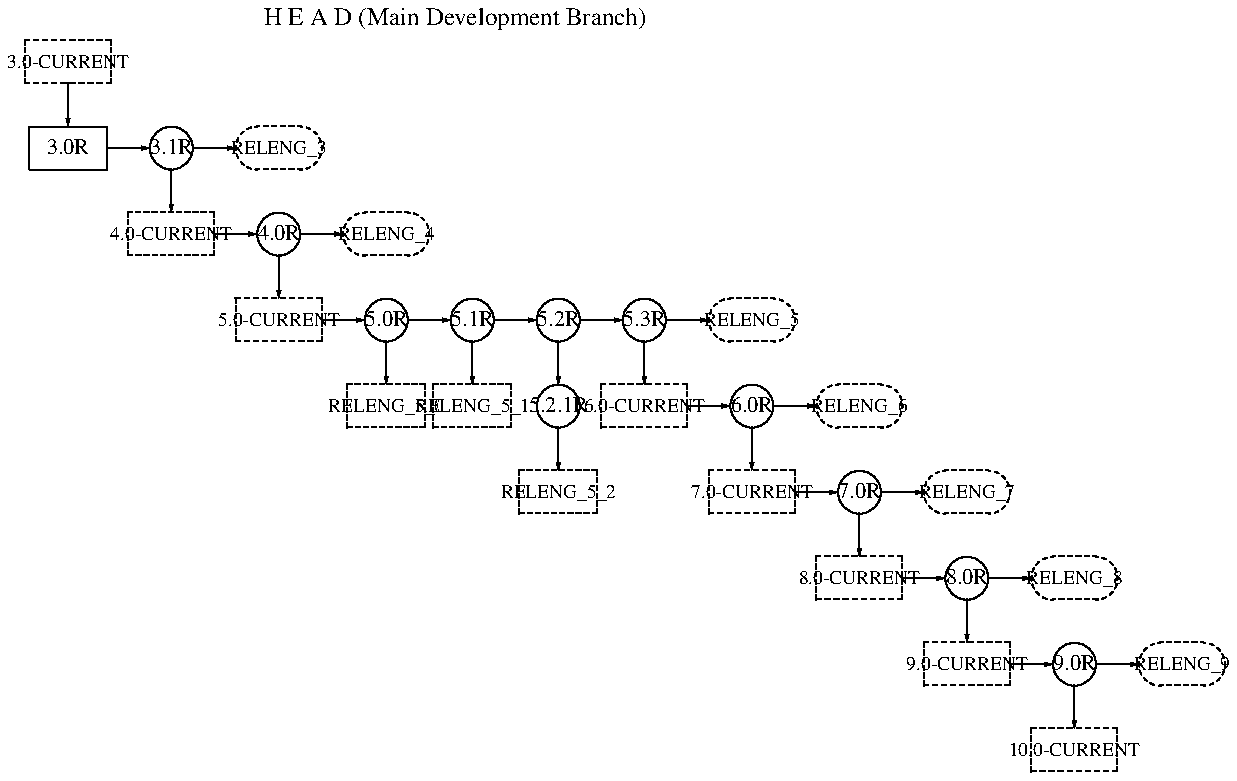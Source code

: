 .\" -*- nroff -*-
.\" $FreeBSD: head/share/images/articles/releng/branches-head.pic 38826 2012-05-17 19:12:14Z hrs $

.PS 6

HEAD_3:
	box width 1.0 "\s-33.0-CURRENT\s+3" dashed
	move right 4
	move up .5
	"\s-1H E A D (Main Development Branch)\s+1"

	line -> down from HEAD_3.s
RELENG_3_0_0_RELEASE:
	box width .9 "\s-23.0R\s+2"

	line -> right from RELENG_3_0_0_RELEASE.e
RELENG_3_1_0_RELEASE:
	ellipse width .5 "\s-23.1R\s+2"

	line -> right from RELENG_3_1_0_RELEASE.e
RELENG_3:
	box width 1.0 "\s-3RELENG_3\s+3" dashed rad 45

	line -> down from RELENG_3_1_0_RELEASE.s
HEAD_4:
	box width 1.0 "\s-34.0-CURRENT\s+3" dashed

	line -> right from HEAD_4.e
RELENG_4_0_0_RELEASE:
	ellipse width .5 "\s-24.0R\s+2"

	line -> right from RELENG_4_0_0_RELEASE.e
RELENG_4:
	box width 1.0 "\s-3RELENG_4\s+3" dashed rad 45

	line -> down from RELENG_4_0_0_RELEASE.s
HEAD_5:
	box width 1.0 "\s-35.0-CURRENT\s+3" dashed

	line -> right from HEAD_5.e
RELENG_5_0_0_RELEASE:
	ellipse width .5 "\s-25.0R\s+2"

	line -> down from RELENG_5_0_0_RELEASE.s
RELENG_5_0:
	box width .9 "\s-3RELENG_5_0\s+3" dashed

	line -> right from RELENG_5_0_0_RELEASE.e
RELENG_5_1_0_RELEASE:
	ellipse width .5 "\s-25.1R\s+2"

	line -> down from RELENG_5_1_0_RELEASE.s
RELENG_5_1:
	box width .9 "\s-3RELENG_5_1\s+3" dashed

	line -> right from RELENG_5_1_0_RELEASE.e
RELENG_5_2_0_RELEASE:
	ellipse width .5 "\s-25.2R\s+2"

	line -> down from RELENG_5_2_0_RELEASE.s
RELENG_5_2_1_RELEASE:
	ellipse width .5 "\s-25.2.1R\s+2"

	line -> down from RELENG_5_2_1_RELEASE.s
RELENG_5_2:
	box width .9 "\s-3RELENG_5_2\s+3" dashed

	line -> right from RELENG_5_2_0_RELEASE.e
RELENG_5_3_0_RELEASE:
	ellipse width .5 "\s-25.3R\s+2"

	line -> right from RELENG_5_3_0_RELEASE.e
RELENG_5:
	box width 1.0 "\s-3RELENG_5\s+3" dashed rad 45

	line -> down from RELENG_5_3_0_RELEASE.s
HEAD_6:
	box width 1.0 "\s-36.0-CURRENT\s+3" dashed

	line -> right from HEAD_6.e
RELENG_6_0_0_RELEASE:
	ellipse width .5 "\s-26.0R\s+2"

	line -> right from RELENG_6_0_0_RELEASE.e
RELENG_6:
	box width 1.0 "\s-3RELENG_6\s+3" dashed rad 45

	line -> down from RELENG_6_0_0_RELEASE.s
HEAD_7:
	box width 1.0 "\s-37.0-CURRENT\s+3" dashed

	line -> right from HEAD_7.e
RELENG_7_0_0_RELEASE:
	ellipse width .5 "\s-27.0R\s+2"

	line -> right from RELENG_7_0_0_RELEASE.e
RELENG_7:
	box width 1.0 "\s-3RELENG_7\s+3" dashed rad 45

	line -> down from RELENG_7_0_0_RELEASE.s
HEAD_8:
	box width 1.0 "\s-38.0-CURRENT\s+3" dashed

	line -> right from HEAD_8.e
RELENG_8_0_0_RELEASE:
	ellipse width .5 "\s-28.0R\s+2"

	line -> right from RELENG_8_0_0_RELEASE.e
RELENG_8:
	box width 1.0 "\s-3RELENG_8\s+3" dashed rad 45

	line -> down from RELENG_8_0_0_RELEASE.s
HEAD_9:
	box width 1.0 "\s-39.0-CURRENT\s+3" dashed

	line -> right from HEAD_9.e
RELENG_9_0_0_RELEASE:
	ellipse width .5 "\s-29.0R\s+2"

	line -> right from RELENG_9_0_0_RELEASE.e
RELENG_9:
	box width 1.0 "\s-3RELENG_9\s+3" dashed rad 45

	line -> down from RELENG_9_0_0_RELEASE.s
HEAD_10:
	box width 1.0 "\s-310.0-CURRENT\s+3" dashed
.PE
